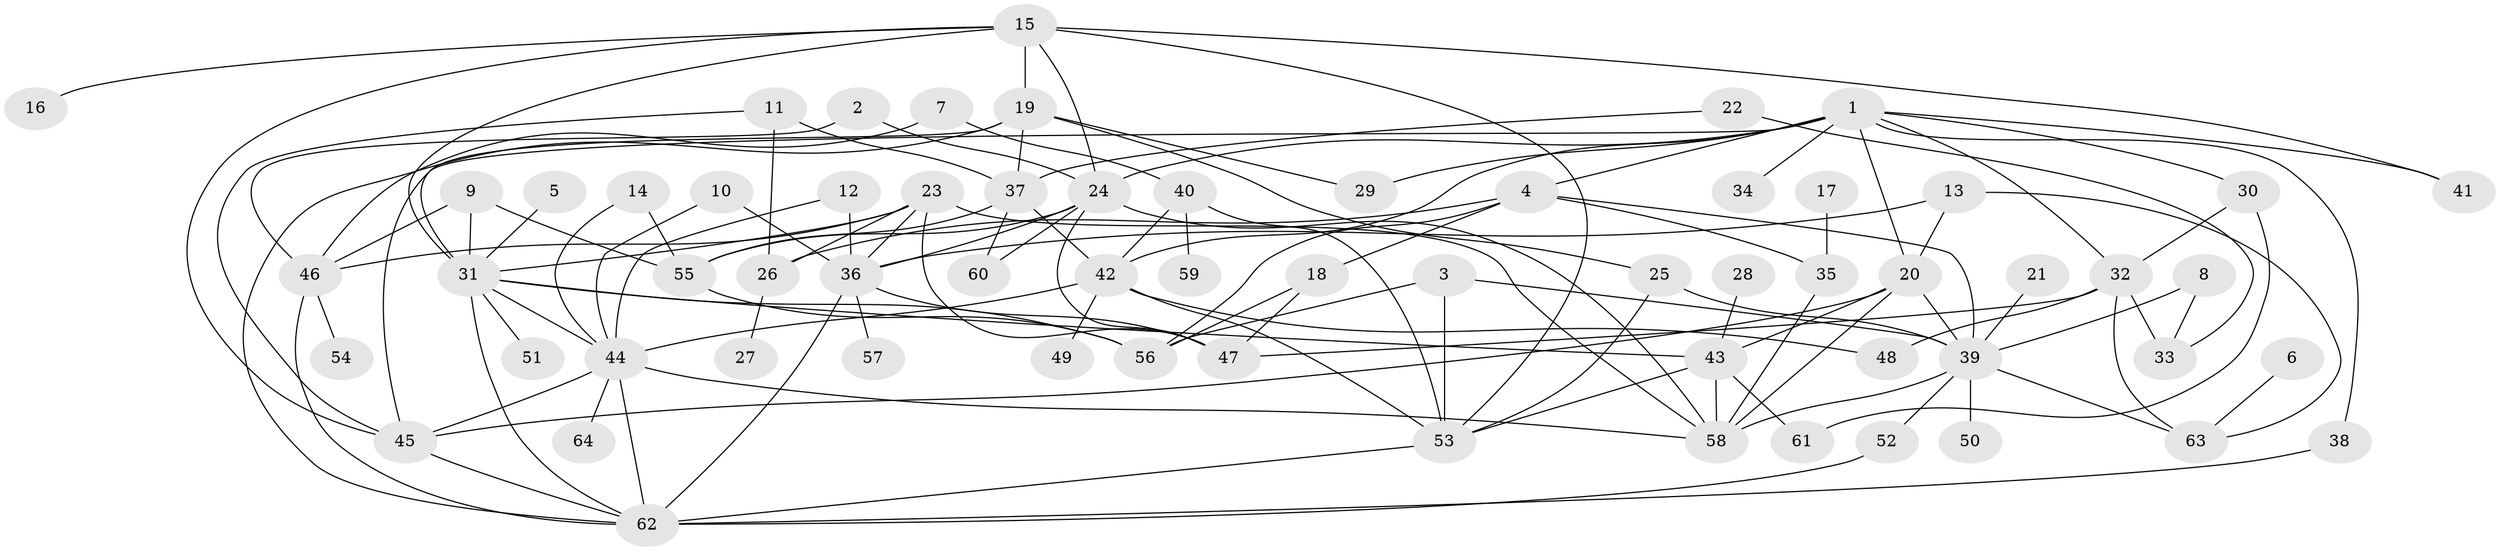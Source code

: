 // original degree distribution, {5: 0.0703125, 8: 0.015625, 6: 0.0546875, 2: 0.25, 3: 0.234375, 7: 0.0390625, 4: 0.1171875, 1: 0.21875}
// Generated by graph-tools (version 1.1) at 2025/49/03/09/25 03:49:25]
// undirected, 64 vertices, 122 edges
graph export_dot {
graph [start="1"]
  node [color=gray90,style=filled];
  1;
  2;
  3;
  4;
  5;
  6;
  7;
  8;
  9;
  10;
  11;
  12;
  13;
  14;
  15;
  16;
  17;
  18;
  19;
  20;
  21;
  22;
  23;
  24;
  25;
  26;
  27;
  28;
  29;
  30;
  31;
  32;
  33;
  34;
  35;
  36;
  37;
  38;
  39;
  40;
  41;
  42;
  43;
  44;
  45;
  46;
  47;
  48;
  49;
  50;
  51;
  52;
  53;
  54;
  55;
  56;
  57;
  58;
  59;
  60;
  61;
  62;
  63;
  64;
  1 -- 4 [weight=1.0];
  1 -- 20 [weight=2.0];
  1 -- 24 [weight=1.0];
  1 -- 29 [weight=1.0];
  1 -- 30 [weight=1.0];
  1 -- 32 [weight=1.0];
  1 -- 34 [weight=1.0];
  1 -- 38 [weight=1.0];
  1 -- 41 [weight=1.0];
  1 -- 42 [weight=1.0];
  1 -- 45 [weight=1.0];
  2 -- 24 [weight=1.0];
  2 -- 46 [weight=1.0];
  3 -- 39 [weight=1.0];
  3 -- 53 [weight=1.0];
  3 -- 56 [weight=1.0];
  4 -- 18 [weight=1.0];
  4 -- 26 [weight=1.0];
  4 -- 35 [weight=1.0];
  4 -- 39 [weight=1.0];
  4 -- 56 [weight=1.0];
  5 -- 31 [weight=1.0];
  6 -- 63 [weight=1.0];
  7 -- 40 [weight=1.0];
  7 -- 46 [weight=1.0];
  8 -- 33 [weight=1.0];
  8 -- 39 [weight=1.0];
  9 -- 31 [weight=1.0];
  9 -- 46 [weight=1.0];
  9 -- 55 [weight=1.0];
  10 -- 36 [weight=1.0];
  10 -- 44 [weight=1.0];
  11 -- 26 [weight=1.0];
  11 -- 37 [weight=1.0];
  11 -- 45 [weight=1.0];
  12 -- 36 [weight=1.0];
  12 -- 44 [weight=1.0];
  13 -- 20 [weight=1.0];
  13 -- 36 [weight=1.0];
  13 -- 63 [weight=1.0];
  14 -- 44 [weight=1.0];
  14 -- 55 [weight=1.0];
  15 -- 16 [weight=1.0];
  15 -- 19 [weight=1.0];
  15 -- 24 [weight=1.0];
  15 -- 31 [weight=1.0];
  15 -- 41 [weight=1.0];
  15 -- 45 [weight=1.0];
  15 -- 53 [weight=1.0];
  17 -- 35 [weight=1.0];
  18 -- 47 [weight=1.0];
  18 -- 56 [weight=1.0];
  19 -- 25 [weight=1.0];
  19 -- 29 [weight=1.0];
  19 -- 31 [weight=1.0];
  19 -- 37 [weight=1.0];
  19 -- 62 [weight=1.0];
  20 -- 39 [weight=1.0];
  20 -- 43 [weight=1.0];
  20 -- 45 [weight=1.0];
  20 -- 58 [weight=1.0];
  21 -- 39 [weight=1.0];
  22 -- 33 [weight=1.0];
  22 -- 37 [weight=1.0];
  23 -- 26 [weight=1.0];
  23 -- 31 [weight=1.0];
  23 -- 36 [weight=1.0];
  23 -- 46 [weight=1.0];
  23 -- 47 [weight=1.0];
  23 -- 58 [weight=1.0];
  24 -- 36 [weight=1.0];
  24 -- 47 [weight=1.0];
  24 -- 55 [weight=1.0];
  24 -- 58 [weight=1.0];
  24 -- 60 [weight=1.0];
  25 -- 39 [weight=1.0];
  25 -- 53 [weight=1.0];
  26 -- 27 [weight=1.0];
  28 -- 43 [weight=1.0];
  30 -- 32 [weight=1.0];
  30 -- 61 [weight=1.0];
  31 -- 43 [weight=1.0];
  31 -- 44 [weight=1.0];
  31 -- 51 [weight=1.0];
  31 -- 56 [weight=1.0];
  31 -- 62 [weight=1.0];
  32 -- 33 [weight=2.0];
  32 -- 47 [weight=1.0];
  32 -- 48 [weight=1.0];
  32 -- 63 [weight=1.0];
  35 -- 58 [weight=1.0];
  36 -- 47 [weight=1.0];
  36 -- 57 [weight=1.0];
  36 -- 62 [weight=1.0];
  37 -- 42 [weight=1.0];
  37 -- 55 [weight=1.0];
  37 -- 60 [weight=1.0];
  38 -- 62 [weight=1.0];
  39 -- 50 [weight=1.0];
  39 -- 52 [weight=1.0];
  39 -- 58 [weight=2.0];
  39 -- 63 [weight=1.0];
  40 -- 42 [weight=1.0];
  40 -- 53 [weight=1.0];
  40 -- 59 [weight=1.0];
  42 -- 44 [weight=1.0];
  42 -- 48 [weight=1.0];
  42 -- 49 [weight=1.0];
  42 -- 53 [weight=1.0];
  43 -- 53 [weight=1.0];
  43 -- 58 [weight=1.0];
  43 -- 61 [weight=1.0];
  44 -- 45 [weight=1.0];
  44 -- 58 [weight=1.0];
  44 -- 62 [weight=1.0];
  44 -- 64 [weight=1.0];
  45 -- 62 [weight=1.0];
  46 -- 54 [weight=1.0];
  46 -- 62 [weight=1.0];
  52 -- 62 [weight=1.0];
  53 -- 62 [weight=1.0];
  55 -- 56 [weight=1.0];
}
